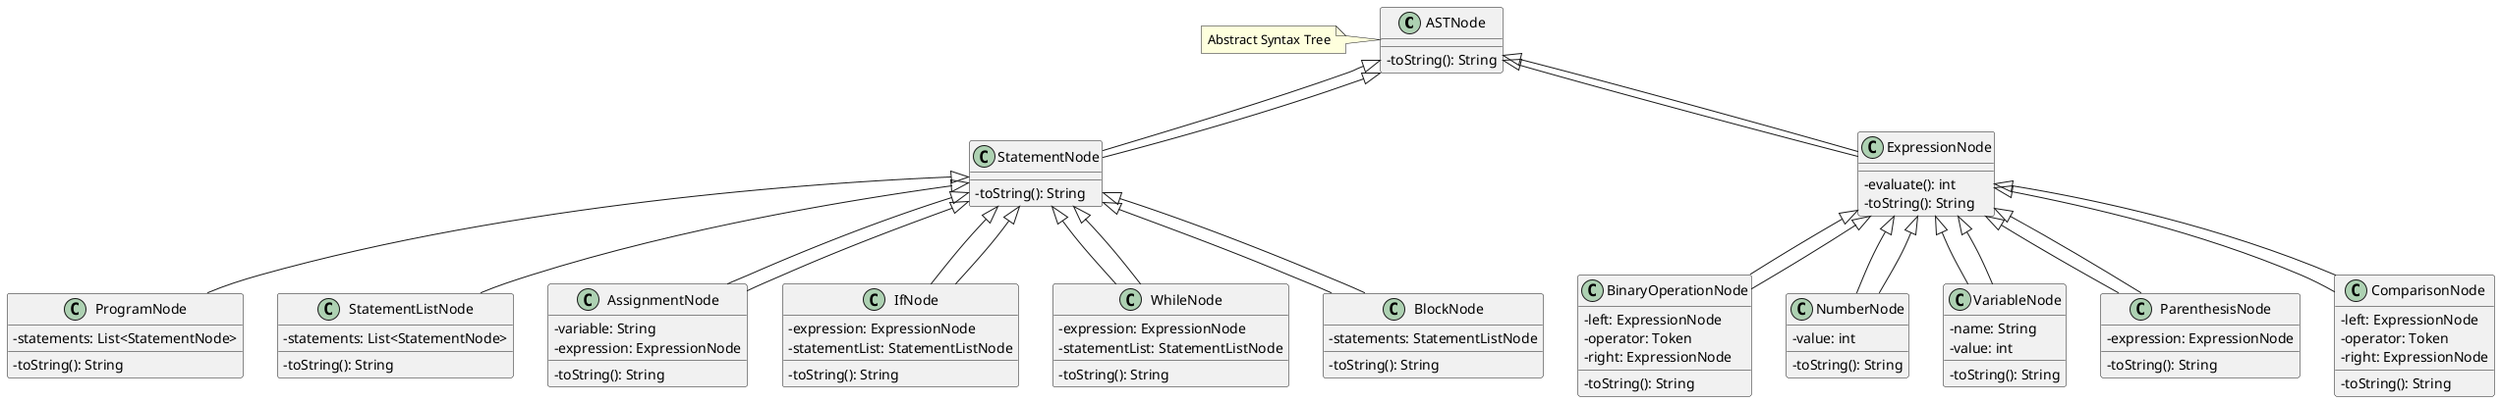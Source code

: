 @startuml
skinparam classAttributeIconSize 0

class ASTNode {
  - toString(): String
}

class StatementNode extends ASTNode {
  - toString(): String
}

class ExpressionNode extends ASTNode {
  - evaluate(): int
  - toString(): String
}

class ProgramNode {
  - statements: List<StatementNode>
  - toString(): String
}

class StatementListNode {
  - statements: List<StatementNode>
  - toString(): String
}

class AssignmentNode extends StatementNode {
  - variable: String
  - expression: ExpressionNode
  - toString(): String
}

class IfNode extends StatementNode {
  - expression: ExpressionNode
  - statementList: StatementListNode
  - toString(): String
}

class WhileNode extends StatementNode {
  - expression: ExpressionNode
  - statementList: StatementListNode
  - toString(): String
}

class BinaryOperationNode extends ExpressionNode {
  - left: ExpressionNode
  - operator: Token
  - right: ExpressionNode
  - toString(): String
}

class NumberNode extends ExpressionNode {
  - value: int
  - toString(): String
}

class VariableNode extends ExpressionNode {
  - name: String
  - value: int
  - toString(): String
}

class ParenthesisNode extends ExpressionNode {
  - expression: ExpressionNode
  - toString(): String
}

class ComparisonNode extends ExpressionNode {
  - left: ExpressionNode
  - operator: Token
  - right: ExpressionNode
  - toString(): String
}

class BlockNode extends StatementNode {
  - statements: StatementListNode
  - toString(): String
}

ASTNode <|-- StatementNode
ASTNode <|-- ExpressionNode
StatementNode <|-- ProgramNode
StatementNode <|-- StatementListNode
StatementNode <|-- AssignmentNode
StatementNode <|-- IfNode
StatementNode <|-- WhileNode
ExpressionNode <|-- BinaryOperationNode
ExpressionNode <|-- NumberNode
ExpressionNode <|-- VariableNode
ExpressionNode <|-- ParenthesisNode
ExpressionNode <|-- ComparisonNode
StatementNode <|-- BlockNode

note "Abstract Syntax Tree" as N1
N1 .> ASTNode
@enduml